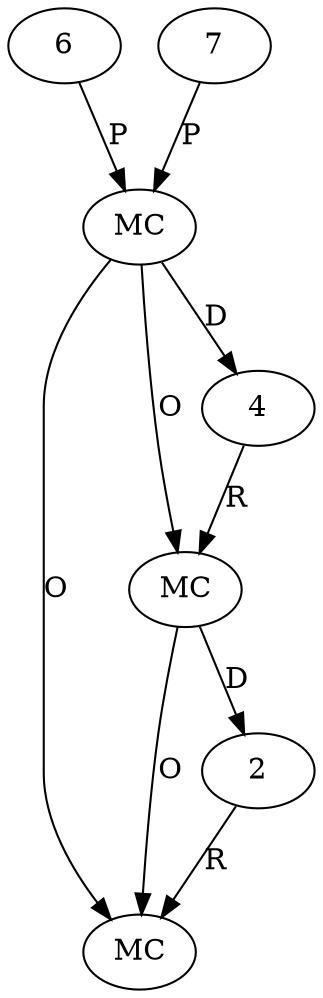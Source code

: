 digraph "AUG" {

  1 [ label="MC" s="mkdirs()" t="File" l="130" ];
  2 [ t="File" n="dummy_" ];
  3 [ label="MC" s="getParentFile()" t="File" l="130" ];
  4 [ t="File" n="test" ];
  5 [ label="MC" s="getFile()" t="IO" l="126" ];
  6 [ t="String" v=".jar" ];
  7 [ t="String" v=".jar" ];
  5 -> 1 [ label="O" ];
  3 -> 1 [ label="O" ];
  2 -> 1 [ label="R" ];
  3 -> 2 [ label="D" ];
  5 -> 3 [ label="O" ];
  4 -> 3 [ label="R" ];
  5 -> 4 [ label="D" ];
  7 -> 5 [ label="P" ];
  6 -> 5 [ label="P" ];
}
